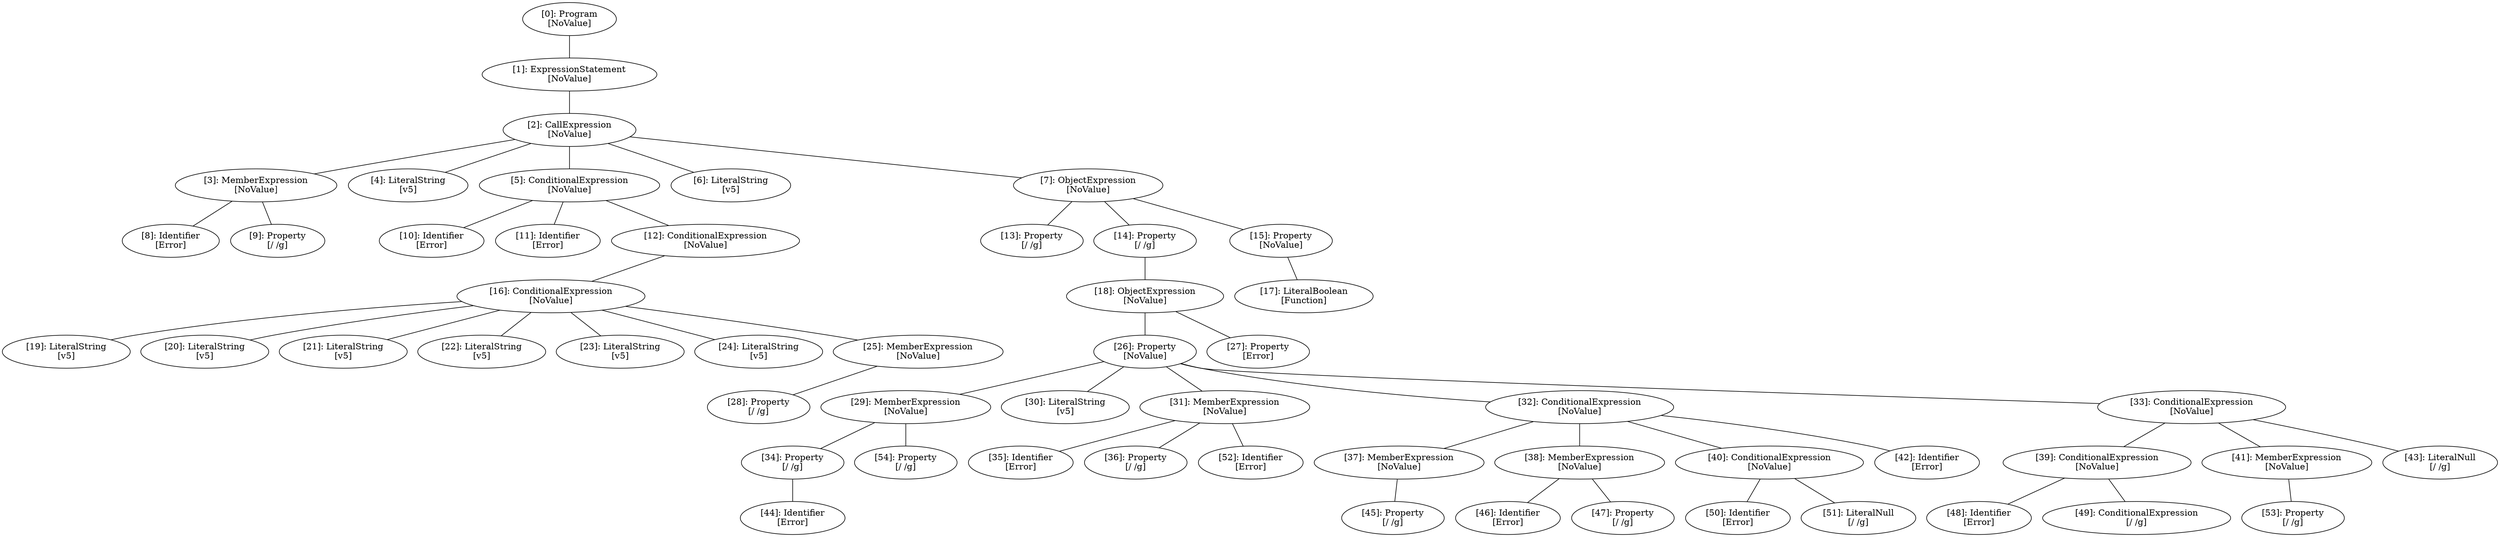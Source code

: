 // Result
graph {
	0 [label="[0]: Program
[NoValue]"]
	1 [label="[1]: ExpressionStatement
[NoValue]"]
	2 [label="[2]: CallExpression
[NoValue]"]
	3 [label="[3]: MemberExpression
[NoValue]"]
	4 [label="[4]: LiteralString
[v5]"]
	5 [label="[5]: ConditionalExpression
[NoValue]"]
	6 [label="[6]: LiteralString
[v5]"]
	7 [label="[7]: ObjectExpression
[NoValue]"]
	8 [label="[8]: Identifier
[Error]"]
	9 [label="[9]: Property
[/ /g]"]
	10 [label="[10]: Identifier
[Error]"]
	11 [label="[11]: Identifier
[Error]"]
	12 [label="[12]: ConditionalExpression
[NoValue]"]
	13 [label="[13]: Property
[/ /g]"]
	14 [label="[14]: Property
[/ /g]"]
	15 [label="[15]: Property
[NoValue]"]
	16 [label="[16]: ConditionalExpression
[NoValue]"]
	17 [label="[17]: LiteralBoolean
[Function]"]
	18 [label="[18]: ObjectExpression
[NoValue]"]
	19 [label="[19]: LiteralString
[v5]"]
	20 [label="[20]: LiteralString
[v5]"]
	21 [label="[21]: LiteralString
[v5]"]
	22 [label="[22]: LiteralString
[v5]"]
	23 [label="[23]: LiteralString
[v5]"]
	24 [label="[24]: LiteralString
[v5]"]
	25 [label="[25]: MemberExpression
[NoValue]"]
	26 [label="[26]: Property
[NoValue]"]
	27 [label="[27]: Property
[Error]"]
	28 [label="[28]: Property
[/ /g]"]
	29 [label="[29]: MemberExpression
[NoValue]"]
	30 [label="[30]: LiteralString
[v5]"]
	31 [label="[31]: MemberExpression
[NoValue]"]
	32 [label="[32]: ConditionalExpression
[NoValue]"]
	33 [label="[33]: ConditionalExpression
[NoValue]"]
	34 [label="[34]: Property
[/ /g]"]
	35 [label="[35]: Identifier
[Error]"]
	36 [label="[36]: Property
[/ /g]"]
	37 [label="[37]: MemberExpression
[NoValue]"]
	38 [label="[38]: MemberExpression
[NoValue]"]
	39 [label="[39]: ConditionalExpression
[NoValue]"]
	40 [label="[40]: ConditionalExpression
[NoValue]"]
	41 [label="[41]: MemberExpression
[NoValue]"]
	42 [label="[42]: Identifier
[Error]"]
	43 [label="[43]: LiteralNull
[/ /g]"]
	44 [label="[44]: Identifier
[Error]"]
	45 [label="[45]: Property
[/ /g]"]
	46 [label="[46]: Identifier
[Error]"]
	47 [label="[47]: Property
[/ /g]"]
	48 [label="[48]: Identifier
[Error]"]
	49 [label="[49]: ConditionalExpression
[/ /g]"]
	50 [label="[50]: Identifier
[Error]"]
	51 [label="[51]: LiteralNull
[/ /g]"]
	52 [label="[52]: Identifier
[Error]"]
	53 [label="[53]: Property
[/ /g]"]
	54 [label="[54]: Property
[/ /g]"]
	0 -- 1
	1 -- 2
	2 -- 3
	2 -- 4
	2 -- 5
	2 -- 6
	2 -- 7
	3 -- 8
	3 -- 9
	5 -- 10
	5 -- 11
	5 -- 12
	7 -- 13
	7 -- 14
	7 -- 15
	12 -- 16
	14 -- 18
	15 -- 17
	16 -- 19
	16 -- 20
	16 -- 21
	16 -- 22
	16 -- 23
	16 -- 24
	16 -- 25
	18 -- 26
	18 -- 27
	25 -- 28
	26 -- 29
	26 -- 30
	26 -- 31
	26 -- 32
	26 -- 33
	29 -- 34
	29 -- 54
	31 -- 35
	31 -- 36
	31 -- 52
	32 -- 37
	32 -- 38
	32 -- 40
	32 -- 42
	33 -- 39
	33 -- 41
	33 -- 43
	34 -- 44
	37 -- 45
	38 -- 46
	38 -- 47
	39 -- 48
	39 -- 49
	40 -- 50
	40 -- 51
	41 -- 53
}

